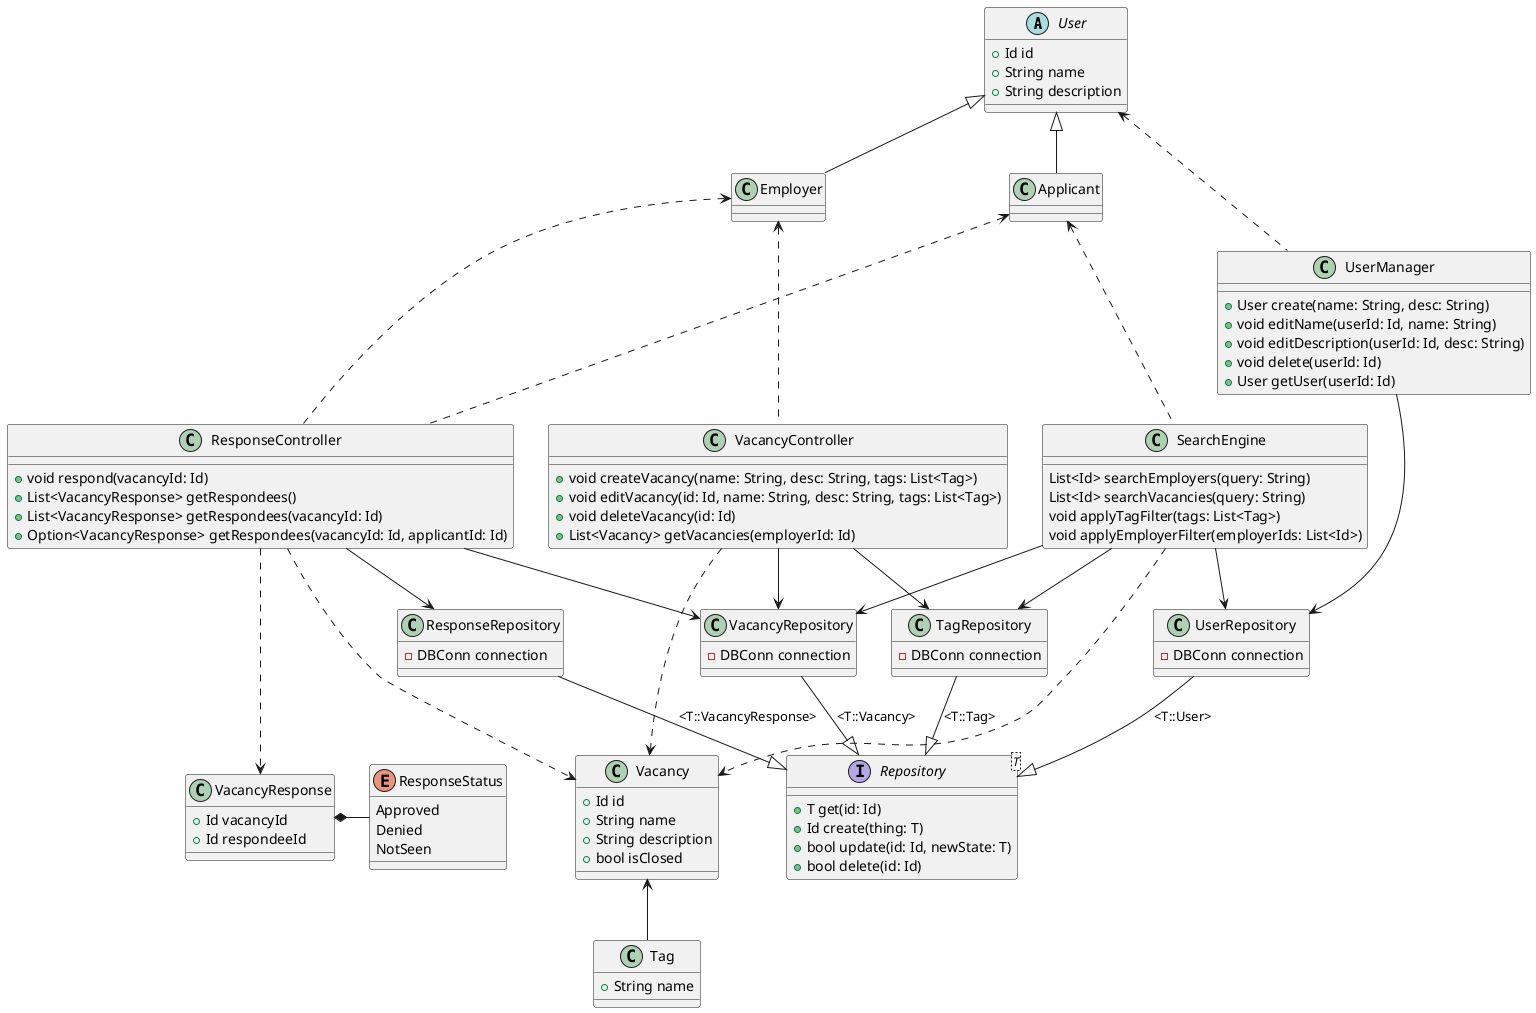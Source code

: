 @startuml
allowmixing

abstract User {
  + Id id
  + String name
  + String description
}

class Applicant

class Employer

class UserManager {
  + User create(name: String, desc: String)
  + void editName(userId: Id, name: String)
  + void editDescription(userId: Id, desc: String)
  + void delete(userId: Id)
  + User getUser(userId: Id)
}

class VacancyController {
  + void createVacancy(name: String, desc: String, tags: List<Tag>)
  + void editVacancy(id: Id, name: String, desc: String, tags: List<Tag>)
  + void deleteVacancy(id: Id)
  + List<Vacancy> getVacancies(employerId: Id)
}

class ResponseController {
  + void respond(vacancyId: Id)
  + List<VacancyResponse> getRespondees()
  + List<VacancyResponse> getRespondees(vacancyId: Id)
  + Option<VacancyResponse> getRespondees(vacancyId: Id, applicantId: Id)
}

class Vacancy {
  + Id id
  + String name
  + String description
  + bool isClosed
}

class VacancyResponse {
  + Id vacancyId
  + Id respondeeId
}

enum ResponseStatus {
  Approved
  Denied
  NotSeen
}

class Tag {
  + String name
}

class SearchEngine {
  List<Id> searchEmployers(query: String)
  List<Id> searchVacancies(query: String)
  void applyTagFilter(tags: List<Tag>)
  void applyEmployerFilter(employerIds: List<Id>)
}

interface Repository<T> {
  + T get(id: Id)
  + Id create(thing: T)
  + bool update(id: Id, newState: T)
  + bool delete(id: Id)
}

class VacancyRepository {
  - DBConn connection
}

class UserRepository {
  - DBConn connection
}

class TagRepository {
  - DBConn connection
}

class ResponseRepository {
  - DBConn connection
}

User <|-- Employer
User <|-- Applicant

Employer <-. VacancyController
Employer <-. ResponseController
Applicant <-. SearchEngine
Applicant <-. ResponseController

User <-. UserManager

Vacancy <-- Tag

VacancyResponse *- ResponseStatus

VacancyRepository --|> Repository:<T::Vacancy>
UserRepository --|> Repository:<T::User>
TagRepository --|> Repository:<T::Tag>
ResponseRepository --|> Repository:<T::VacancyResponse>

UserManager --> UserRepository

VacancyController --> VacancyRepository
VacancyController --> TagRepository
VacancyController -.-> Vacancy

SearchEngine --> VacancyRepository
SearchEngine --> UserRepository
SearchEngine --> TagRepository

ResponseController --> VacancyRepository
ResponseController --> ResponseRepository
ResponseController -.-> Vacancy
ResponseController -.-> VacancyResponse

SearchEngine -.-> Vacancy

@enduml